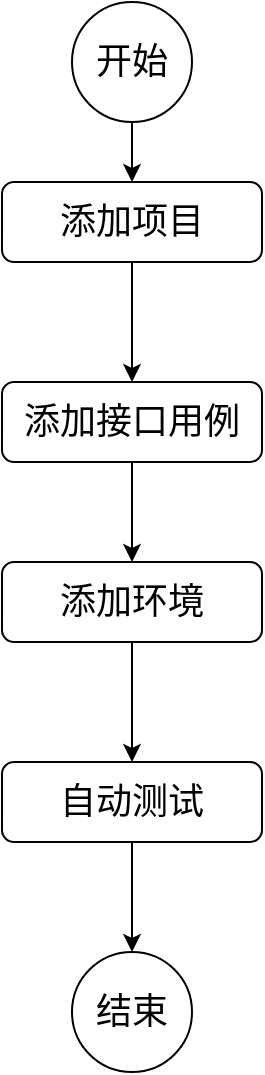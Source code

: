 <mxfile version="20.2.8" type="github">
  <diagram id="C5RBs43oDa-KdzZeNtuy" name="Page-1">
    <mxGraphModel dx="782" dy="436" grid="1" gridSize="10" guides="1" tooltips="1" connect="1" arrows="1" fold="1" page="1" pageScale="1" pageWidth="827" pageHeight="1169" math="0" shadow="0">
      <root>
        <mxCell id="WIyWlLk6GJQsqaUBKTNV-0" />
        <mxCell id="WIyWlLk6GJQsqaUBKTNV-1" parent="WIyWlLk6GJQsqaUBKTNV-0" />
        <mxCell id="5zd-PSggPzZJ1kYpNaF--8" value="" style="edgeStyle=orthogonalEdgeStyle;rounded=0;orthogonalLoop=1;jettySize=auto;html=1;fontSize=18;" edge="1" parent="WIyWlLk6GJQsqaUBKTNV-1" source="5zd-PSggPzZJ1kYpNaF--0" target="5zd-PSggPzZJ1kYpNaF--1">
          <mxGeometry relative="1" as="geometry" />
        </mxCell>
        <mxCell id="5zd-PSggPzZJ1kYpNaF--0" value="开始" style="ellipse;whiteSpace=wrap;html=1;aspect=fixed;fontSize=18;" vertex="1" parent="WIyWlLk6GJQsqaUBKTNV-1">
          <mxGeometry x="315" y="110" width="60" height="60" as="geometry" />
        </mxCell>
        <mxCell id="5zd-PSggPzZJ1kYpNaF--9" value="" style="edgeStyle=orthogonalEdgeStyle;rounded=0;orthogonalLoop=1;jettySize=auto;html=1;fontSize=18;" edge="1" parent="WIyWlLk6GJQsqaUBKTNV-1" source="5zd-PSggPzZJ1kYpNaF--1" target="5zd-PSggPzZJ1kYpNaF--4">
          <mxGeometry relative="1" as="geometry" />
        </mxCell>
        <mxCell id="5zd-PSggPzZJ1kYpNaF--1" value="添加项目" style="rounded=1;whiteSpace=wrap;html=1;fontSize=18;" vertex="1" parent="WIyWlLk6GJQsqaUBKTNV-1">
          <mxGeometry x="280" y="200" width="130" height="40" as="geometry" />
        </mxCell>
        <mxCell id="5zd-PSggPzZJ1kYpNaF--10" value="" style="edgeStyle=orthogonalEdgeStyle;rounded=0;orthogonalLoop=1;jettySize=auto;html=1;fontSize=18;" edge="1" parent="WIyWlLk6GJQsqaUBKTNV-1" source="5zd-PSggPzZJ1kYpNaF--4" target="5zd-PSggPzZJ1kYpNaF--5">
          <mxGeometry relative="1" as="geometry" />
        </mxCell>
        <mxCell id="5zd-PSggPzZJ1kYpNaF--4" value="添加接口用例" style="rounded=1;whiteSpace=wrap;html=1;fontSize=18;" vertex="1" parent="WIyWlLk6GJQsqaUBKTNV-1">
          <mxGeometry x="280" y="300" width="130" height="40" as="geometry" />
        </mxCell>
        <mxCell id="5zd-PSggPzZJ1kYpNaF--11" value="" style="edgeStyle=orthogonalEdgeStyle;rounded=0;orthogonalLoop=1;jettySize=auto;html=1;fontSize=18;" edge="1" parent="WIyWlLk6GJQsqaUBKTNV-1" source="5zd-PSggPzZJ1kYpNaF--5" target="5zd-PSggPzZJ1kYpNaF--6">
          <mxGeometry relative="1" as="geometry" />
        </mxCell>
        <mxCell id="5zd-PSggPzZJ1kYpNaF--5" value="添加环境" style="rounded=1;whiteSpace=wrap;html=1;fontSize=18;" vertex="1" parent="WIyWlLk6GJQsqaUBKTNV-1">
          <mxGeometry x="280" y="390" width="130" height="40" as="geometry" />
        </mxCell>
        <mxCell id="5zd-PSggPzZJ1kYpNaF--12" value="" style="edgeStyle=orthogonalEdgeStyle;rounded=0;orthogonalLoop=1;jettySize=auto;html=1;fontSize=18;" edge="1" parent="WIyWlLk6GJQsqaUBKTNV-1" source="5zd-PSggPzZJ1kYpNaF--6" target="5zd-PSggPzZJ1kYpNaF--7">
          <mxGeometry relative="1" as="geometry" />
        </mxCell>
        <mxCell id="5zd-PSggPzZJ1kYpNaF--6" value="自动测试" style="rounded=1;whiteSpace=wrap;html=1;fontSize=18;" vertex="1" parent="WIyWlLk6GJQsqaUBKTNV-1">
          <mxGeometry x="280" y="490" width="130" height="40" as="geometry" />
        </mxCell>
        <mxCell id="5zd-PSggPzZJ1kYpNaF--7" value="结束" style="ellipse;whiteSpace=wrap;html=1;aspect=fixed;fontSize=18;" vertex="1" parent="WIyWlLk6GJQsqaUBKTNV-1">
          <mxGeometry x="315" y="585" width="60" height="60" as="geometry" />
        </mxCell>
      </root>
    </mxGraphModel>
  </diagram>
</mxfile>
